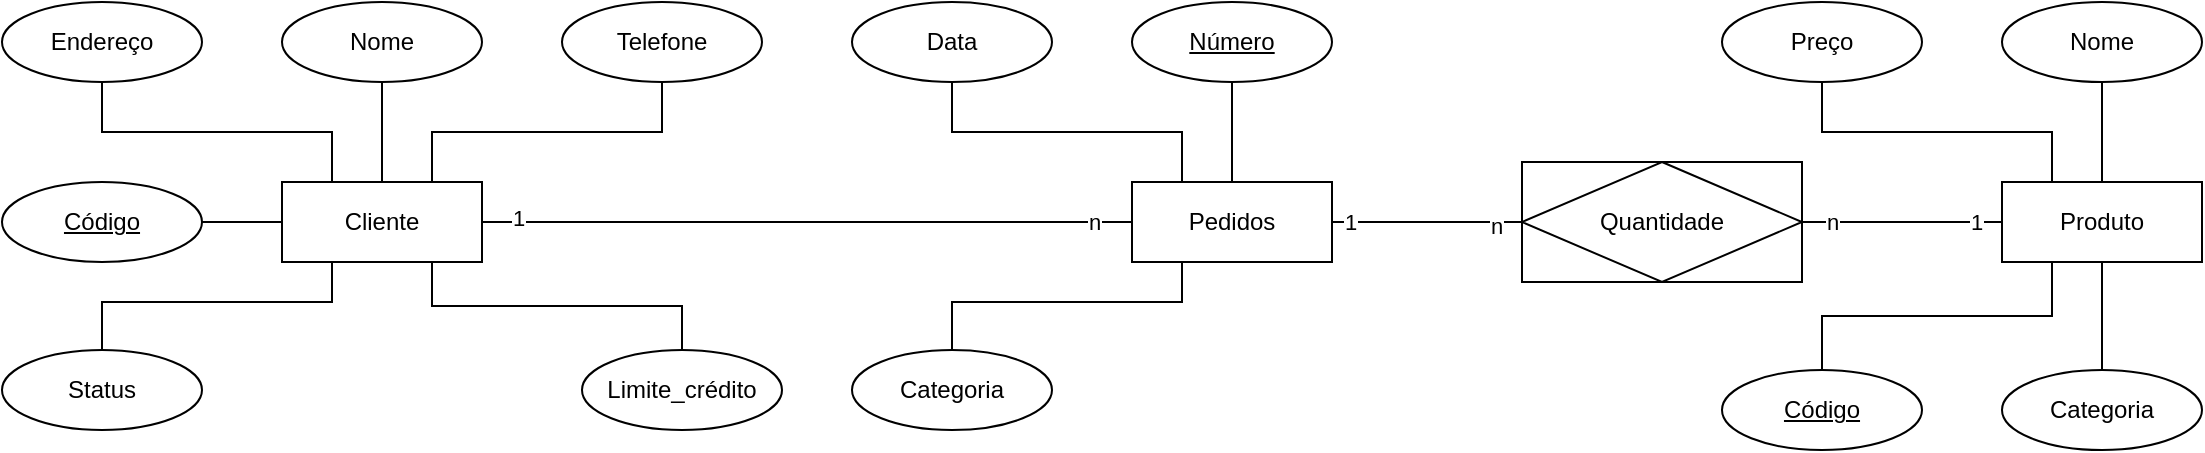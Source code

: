 <mxfile version="15.8.3" type="github">
  <diagram id="EmkjScnBPKMGXcVBKyCI" name="Page-1">
    <mxGraphModel dx="1021" dy="584" grid="1" gridSize="10" guides="1" tooltips="1" connect="1" arrows="1" fold="1" page="1" pageScale="1" pageWidth="1169" pageHeight="827" math="0" shadow="0">
      <root>
        <mxCell id="0" />
        <mxCell id="1" parent="0" />
        <mxCell id="2Pvz_bqnGeRoUUYmAPV5-11" style="edgeStyle=orthogonalEdgeStyle;rounded=0;orthogonalLoop=1;jettySize=auto;html=1;exitX=0.5;exitY=0;exitDx=0;exitDy=0;entryX=0.5;entryY=1;entryDx=0;entryDy=0;endArrow=none;endFill=0;" edge="1" parent="1" source="2Pvz_bqnGeRoUUYmAPV5-6" target="2Pvz_bqnGeRoUUYmAPV5-7">
          <mxGeometry relative="1" as="geometry" />
        </mxCell>
        <mxCell id="2Pvz_bqnGeRoUUYmAPV5-45" style="edgeStyle=orthogonalEdgeStyle;rounded=0;orthogonalLoop=1;jettySize=auto;html=1;exitX=0.5;exitY=1;exitDx=0;exitDy=0;entryX=0.5;entryY=0;entryDx=0;entryDy=0;endArrow=none;endFill=0;" edge="1" parent="1" source="2Pvz_bqnGeRoUUYmAPV5-6" target="2Pvz_bqnGeRoUUYmAPV5-9">
          <mxGeometry relative="1" as="geometry" />
        </mxCell>
        <mxCell id="2Pvz_bqnGeRoUUYmAPV5-46" style="edgeStyle=orthogonalEdgeStyle;rounded=0;orthogonalLoop=1;jettySize=auto;html=1;exitX=0.25;exitY=1;exitDx=0;exitDy=0;entryX=0.5;entryY=0;entryDx=0;entryDy=0;endArrow=none;endFill=0;" edge="1" parent="1" source="2Pvz_bqnGeRoUUYmAPV5-6" target="2Pvz_bqnGeRoUUYmAPV5-8">
          <mxGeometry relative="1" as="geometry" />
        </mxCell>
        <mxCell id="2Pvz_bqnGeRoUUYmAPV5-51" style="edgeStyle=orthogonalEdgeStyle;rounded=0;orthogonalLoop=1;jettySize=auto;html=1;exitX=0;exitY=0.5;exitDx=0;exitDy=0;entryX=1;entryY=0.5;entryDx=0;entryDy=0;endArrow=none;endFill=0;" edge="1" parent="1" source="2Pvz_bqnGeRoUUYmAPV5-6" target="2Pvz_bqnGeRoUUYmAPV5-44">
          <mxGeometry relative="1" as="geometry" />
        </mxCell>
        <mxCell id="2Pvz_bqnGeRoUUYmAPV5-55" value="1" style="edgeLabel;html=1;align=center;verticalAlign=middle;resizable=0;points=[];" vertex="1" connectable="0" parent="2Pvz_bqnGeRoUUYmAPV5-51">
          <mxGeometry x="-0.73" relative="1" as="geometry">
            <mxPoint as="offset" />
          </mxGeometry>
        </mxCell>
        <mxCell id="2Pvz_bqnGeRoUUYmAPV5-56" value="n" style="edgeLabel;html=1;align=center;verticalAlign=middle;resizable=0;points=[];" vertex="1" connectable="0" parent="2Pvz_bqnGeRoUUYmAPV5-51">
          <mxGeometry x="0.704" relative="1" as="geometry">
            <mxPoint as="offset" />
          </mxGeometry>
        </mxCell>
        <mxCell id="2Pvz_bqnGeRoUUYmAPV5-6" value="Produto" style="whiteSpace=wrap;html=1;align=center;" vertex="1" parent="1">
          <mxGeometry x="1040" y="490" width="100" height="40" as="geometry" />
        </mxCell>
        <mxCell id="2Pvz_bqnGeRoUUYmAPV5-7" value="Nome" style="ellipse;whiteSpace=wrap;html=1;align=center;" vertex="1" parent="1">
          <mxGeometry x="1040" y="400" width="100" height="40" as="geometry" />
        </mxCell>
        <mxCell id="2Pvz_bqnGeRoUUYmAPV5-8" value="Código" style="ellipse;whiteSpace=wrap;html=1;align=center;fontStyle=4;" vertex="1" parent="1">
          <mxGeometry x="900" y="584" width="100" height="40" as="geometry" />
        </mxCell>
        <mxCell id="2Pvz_bqnGeRoUUYmAPV5-9" value="Categoria" style="ellipse;whiteSpace=wrap;html=1;align=center;" vertex="1" parent="1">
          <mxGeometry x="1040" y="584" width="100" height="40" as="geometry" />
        </mxCell>
        <mxCell id="2Pvz_bqnGeRoUUYmAPV5-16" style="edgeStyle=orthogonalEdgeStyle;rounded=0;orthogonalLoop=1;jettySize=auto;html=1;exitX=0.5;exitY=1;exitDx=0;exitDy=0;entryX=0.25;entryY=0;entryDx=0;entryDy=0;endArrow=none;endFill=0;" edge="1" parent="1" source="2Pvz_bqnGeRoUUYmAPV5-10" target="2Pvz_bqnGeRoUUYmAPV5-6">
          <mxGeometry relative="1" as="geometry" />
        </mxCell>
        <mxCell id="2Pvz_bqnGeRoUUYmAPV5-10" value="Preço" style="ellipse;whiteSpace=wrap;html=1;align=center;" vertex="1" parent="1">
          <mxGeometry x="900" y="400" width="100" height="40" as="geometry" />
        </mxCell>
        <mxCell id="2Pvz_bqnGeRoUUYmAPV5-18" style="edgeStyle=orthogonalEdgeStyle;rounded=0;orthogonalLoop=1;jettySize=auto;html=1;exitX=0.5;exitY=0;exitDx=0;exitDy=0;entryX=0.5;entryY=1;entryDx=0;entryDy=0;endArrow=none;endFill=0;" edge="1" parent="1" source="2Pvz_bqnGeRoUUYmAPV5-21" target="2Pvz_bqnGeRoUUYmAPV5-22">
          <mxGeometry relative="1" as="geometry" />
        </mxCell>
        <mxCell id="2Pvz_bqnGeRoUUYmAPV5-19" style="edgeStyle=orthogonalEdgeStyle;rounded=0;orthogonalLoop=1;jettySize=auto;html=1;exitX=0;exitY=0.5;exitDx=0;exitDy=0;entryX=1;entryY=0.5;entryDx=0;entryDy=0;endArrow=none;endFill=0;" edge="1" parent="1" source="2Pvz_bqnGeRoUUYmAPV5-21" target="2Pvz_bqnGeRoUUYmAPV5-23">
          <mxGeometry relative="1" as="geometry" />
        </mxCell>
        <mxCell id="2Pvz_bqnGeRoUUYmAPV5-20" style="edgeStyle=orthogonalEdgeStyle;rounded=0;orthogonalLoop=1;jettySize=auto;html=1;exitX=0.25;exitY=1;exitDx=0;exitDy=0;entryX=0.5;entryY=0;entryDx=0;entryDy=0;endArrow=none;endFill=0;" edge="1" parent="1" source="2Pvz_bqnGeRoUUYmAPV5-21" target="2Pvz_bqnGeRoUUYmAPV5-24">
          <mxGeometry relative="1" as="geometry">
            <Array as="points">
              <mxPoint x="205" y="550" />
              <mxPoint x="90" y="550" />
            </Array>
          </mxGeometry>
        </mxCell>
        <mxCell id="2Pvz_bqnGeRoUUYmAPV5-32" style="edgeStyle=orthogonalEdgeStyle;rounded=0;orthogonalLoop=1;jettySize=auto;html=1;exitX=0.75;exitY=1;exitDx=0;exitDy=0;entryX=0.5;entryY=0;entryDx=0;entryDy=0;endArrow=none;endFill=0;" edge="1" parent="1" source="2Pvz_bqnGeRoUUYmAPV5-21" target="2Pvz_bqnGeRoUUYmAPV5-30">
          <mxGeometry relative="1" as="geometry" />
        </mxCell>
        <mxCell id="2Pvz_bqnGeRoUUYmAPV5-47" style="edgeStyle=orthogonalEdgeStyle;rounded=0;orthogonalLoop=1;jettySize=auto;html=1;exitX=0.75;exitY=0;exitDx=0;exitDy=0;endArrow=none;endFill=0;" edge="1" parent="1" source="2Pvz_bqnGeRoUUYmAPV5-21" target="2Pvz_bqnGeRoUUYmAPV5-27">
          <mxGeometry relative="1" as="geometry" />
        </mxCell>
        <mxCell id="2Pvz_bqnGeRoUUYmAPV5-21" value="Cliente" style="whiteSpace=wrap;html=1;align=center;" vertex="1" parent="1">
          <mxGeometry x="180" y="490" width="100" height="40" as="geometry" />
        </mxCell>
        <mxCell id="2Pvz_bqnGeRoUUYmAPV5-22" value="Nome" style="ellipse;whiteSpace=wrap;html=1;align=center;" vertex="1" parent="1">
          <mxGeometry x="180" y="400" width="100" height="40" as="geometry" />
        </mxCell>
        <mxCell id="2Pvz_bqnGeRoUUYmAPV5-23" value="Código" style="ellipse;whiteSpace=wrap;html=1;align=center;fontStyle=4;" vertex="1" parent="1">
          <mxGeometry x="40" y="490" width="100" height="40" as="geometry" />
        </mxCell>
        <mxCell id="2Pvz_bqnGeRoUUYmAPV5-24" value="Status" style="ellipse;whiteSpace=wrap;html=1;align=center;" vertex="1" parent="1">
          <mxGeometry x="40" y="574" width="100" height="40" as="geometry" />
        </mxCell>
        <mxCell id="2Pvz_bqnGeRoUUYmAPV5-25" style="edgeStyle=orthogonalEdgeStyle;rounded=0;orthogonalLoop=1;jettySize=auto;html=1;exitX=0.5;exitY=1;exitDx=0;exitDy=0;entryX=0.25;entryY=0;entryDx=0;entryDy=0;endArrow=none;endFill=0;" edge="1" parent="1" source="2Pvz_bqnGeRoUUYmAPV5-26" target="2Pvz_bqnGeRoUUYmAPV5-21">
          <mxGeometry relative="1" as="geometry" />
        </mxCell>
        <mxCell id="2Pvz_bqnGeRoUUYmAPV5-26" value="Endereço" style="ellipse;whiteSpace=wrap;html=1;align=center;" vertex="1" parent="1">
          <mxGeometry x="40" y="400" width="100" height="40" as="geometry" />
        </mxCell>
        <mxCell id="2Pvz_bqnGeRoUUYmAPV5-27" value="Telefone" style="ellipse;whiteSpace=wrap;html=1;align=center;" vertex="1" parent="1">
          <mxGeometry x="320" y="400" width="100" height="40" as="geometry" />
        </mxCell>
        <mxCell id="2Pvz_bqnGeRoUUYmAPV5-30" value="Limite_crédito" style="ellipse;whiteSpace=wrap;html=1;align=center;" vertex="1" parent="1">
          <mxGeometry x="330" y="574" width="100" height="40" as="geometry" />
        </mxCell>
        <mxCell id="2Pvz_bqnGeRoUUYmAPV5-35" style="edgeStyle=orthogonalEdgeStyle;rounded=0;orthogonalLoop=1;jettySize=auto;html=1;exitX=0.25;exitY=1;exitDx=0;exitDy=0;entryX=0.5;entryY=0;entryDx=0;entryDy=0;endArrow=none;endFill=0;" edge="1" parent="1" source="2Pvz_bqnGeRoUUYmAPV5-36" target="2Pvz_bqnGeRoUUYmAPV5-39">
          <mxGeometry relative="1" as="geometry">
            <Array as="points">
              <mxPoint x="630" y="550" />
              <mxPoint x="515" y="550" />
            </Array>
          </mxGeometry>
        </mxCell>
        <mxCell id="2Pvz_bqnGeRoUUYmAPV5-48" style="edgeStyle=orthogonalEdgeStyle;rounded=0;orthogonalLoop=1;jettySize=auto;html=1;exitX=0;exitY=0.5;exitDx=0;exitDy=0;entryX=1;entryY=0.5;entryDx=0;entryDy=0;endArrow=none;endFill=0;" edge="1" parent="1" source="2Pvz_bqnGeRoUUYmAPV5-36" target="2Pvz_bqnGeRoUUYmAPV5-21">
          <mxGeometry relative="1" as="geometry" />
        </mxCell>
        <mxCell id="2Pvz_bqnGeRoUUYmAPV5-49" value="1" style="edgeLabel;html=1;align=center;verticalAlign=middle;resizable=0;points=[];" vertex="1" connectable="0" parent="2Pvz_bqnGeRoUUYmAPV5-48">
          <mxGeometry x="0.89" y="-2" relative="1" as="geometry">
            <mxPoint as="offset" />
          </mxGeometry>
        </mxCell>
        <mxCell id="2Pvz_bqnGeRoUUYmAPV5-50" value="n" style="edgeLabel;html=1;align=center;verticalAlign=middle;resizable=0;points=[];" vertex="1" connectable="0" parent="2Pvz_bqnGeRoUUYmAPV5-48">
          <mxGeometry x="-0.883" relative="1" as="geometry">
            <mxPoint as="offset" />
          </mxGeometry>
        </mxCell>
        <mxCell id="2Pvz_bqnGeRoUUYmAPV5-36" value="Pedidos" style="whiteSpace=wrap;html=1;align=center;" vertex="1" parent="1">
          <mxGeometry x="605" y="490" width="100" height="40" as="geometry" />
        </mxCell>
        <mxCell id="2Pvz_bqnGeRoUUYmAPV5-43" style="edgeStyle=orthogonalEdgeStyle;rounded=0;orthogonalLoop=1;jettySize=auto;html=1;exitX=0.5;exitY=1;exitDx=0;exitDy=0;entryX=0.5;entryY=0;entryDx=0;entryDy=0;endArrow=none;endFill=0;" edge="1" parent="1" source="2Pvz_bqnGeRoUUYmAPV5-38" target="2Pvz_bqnGeRoUUYmAPV5-36">
          <mxGeometry relative="1" as="geometry" />
        </mxCell>
        <mxCell id="2Pvz_bqnGeRoUUYmAPV5-38" value="Número" style="ellipse;whiteSpace=wrap;html=1;align=center;fontStyle=4;" vertex="1" parent="1">
          <mxGeometry x="605" y="400" width="100" height="40" as="geometry" />
        </mxCell>
        <mxCell id="2Pvz_bqnGeRoUUYmAPV5-39" value="Categoria" style="ellipse;whiteSpace=wrap;html=1;align=center;" vertex="1" parent="1">
          <mxGeometry x="465" y="574" width="100" height="40" as="geometry" />
        </mxCell>
        <mxCell id="2Pvz_bqnGeRoUUYmAPV5-40" style="edgeStyle=orthogonalEdgeStyle;rounded=0;orthogonalLoop=1;jettySize=auto;html=1;exitX=0.5;exitY=1;exitDx=0;exitDy=0;entryX=0.25;entryY=0;entryDx=0;entryDy=0;endArrow=none;endFill=0;" edge="1" parent="1" source="2Pvz_bqnGeRoUUYmAPV5-41" target="2Pvz_bqnGeRoUUYmAPV5-36">
          <mxGeometry relative="1" as="geometry" />
        </mxCell>
        <mxCell id="2Pvz_bqnGeRoUUYmAPV5-41" value="Data" style="ellipse;whiteSpace=wrap;html=1;align=center;" vertex="1" parent="1">
          <mxGeometry x="465" y="400" width="100" height="40" as="geometry" />
        </mxCell>
        <mxCell id="2Pvz_bqnGeRoUUYmAPV5-52" style="edgeStyle=orthogonalEdgeStyle;rounded=0;orthogonalLoop=1;jettySize=auto;html=1;exitX=0;exitY=0.5;exitDx=0;exitDy=0;entryX=1;entryY=0.5;entryDx=0;entryDy=0;endArrow=none;endFill=0;" edge="1" parent="1" source="2Pvz_bqnGeRoUUYmAPV5-44" target="2Pvz_bqnGeRoUUYmAPV5-36">
          <mxGeometry relative="1" as="geometry" />
        </mxCell>
        <mxCell id="2Pvz_bqnGeRoUUYmAPV5-53" value="1" style="edgeLabel;html=1;align=center;verticalAlign=middle;resizable=0;points=[];" vertex="1" connectable="0" parent="2Pvz_bqnGeRoUUYmAPV5-52">
          <mxGeometry x="0.818" relative="1" as="geometry">
            <mxPoint as="offset" />
          </mxGeometry>
        </mxCell>
        <mxCell id="2Pvz_bqnGeRoUUYmAPV5-54" value="n" style="edgeLabel;html=1;align=center;verticalAlign=middle;resizable=0;points=[];" vertex="1" connectable="0" parent="2Pvz_bqnGeRoUUYmAPV5-52">
          <mxGeometry x="-0.726" y="2" relative="1" as="geometry">
            <mxPoint as="offset" />
          </mxGeometry>
        </mxCell>
        <mxCell id="2Pvz_bqnGeRoUUYmAPV5-44" value="Quantidade" style="shape=associativeEntity;whiteSpace=wrap;html=1;align=center;" vertex="1" parent="1">
          <mxGeometry x="800" y="480" width="140" height="60" as="geometry" />
        </mxCell>
      </root>
    </mxGraphModel>
  </diagram>
</mxfile>
